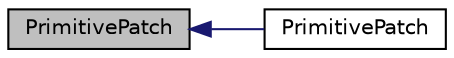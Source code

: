 digraph "PrimitivePatch"
{
  bgcolor="transparent";
  edge [fontname="Helvetica",fontsize="10",labelfontname="Helvetica",labelfontsize="10"];
  node [fontname="Helvetica",fontsize="10",shape=record];
  rankdir="LR";
  Node1 [label="PrimitivePatch",height=0.2,width=0.4,color="black", fillcolor="grey75", style="filled", fontcolor="black"];
  Node1 -> Node2 [dir="back",color="midnightblue",fontsize="10",style="solid",fontname="Helvetica"];
  Node2 [label="PrimitivePatch",height=0.2,width=0.4,color="black",URL="$a02021.html#a6aaad0555b4e913c4373d64f00b58989",tooltip="Construct from components. "];
}

